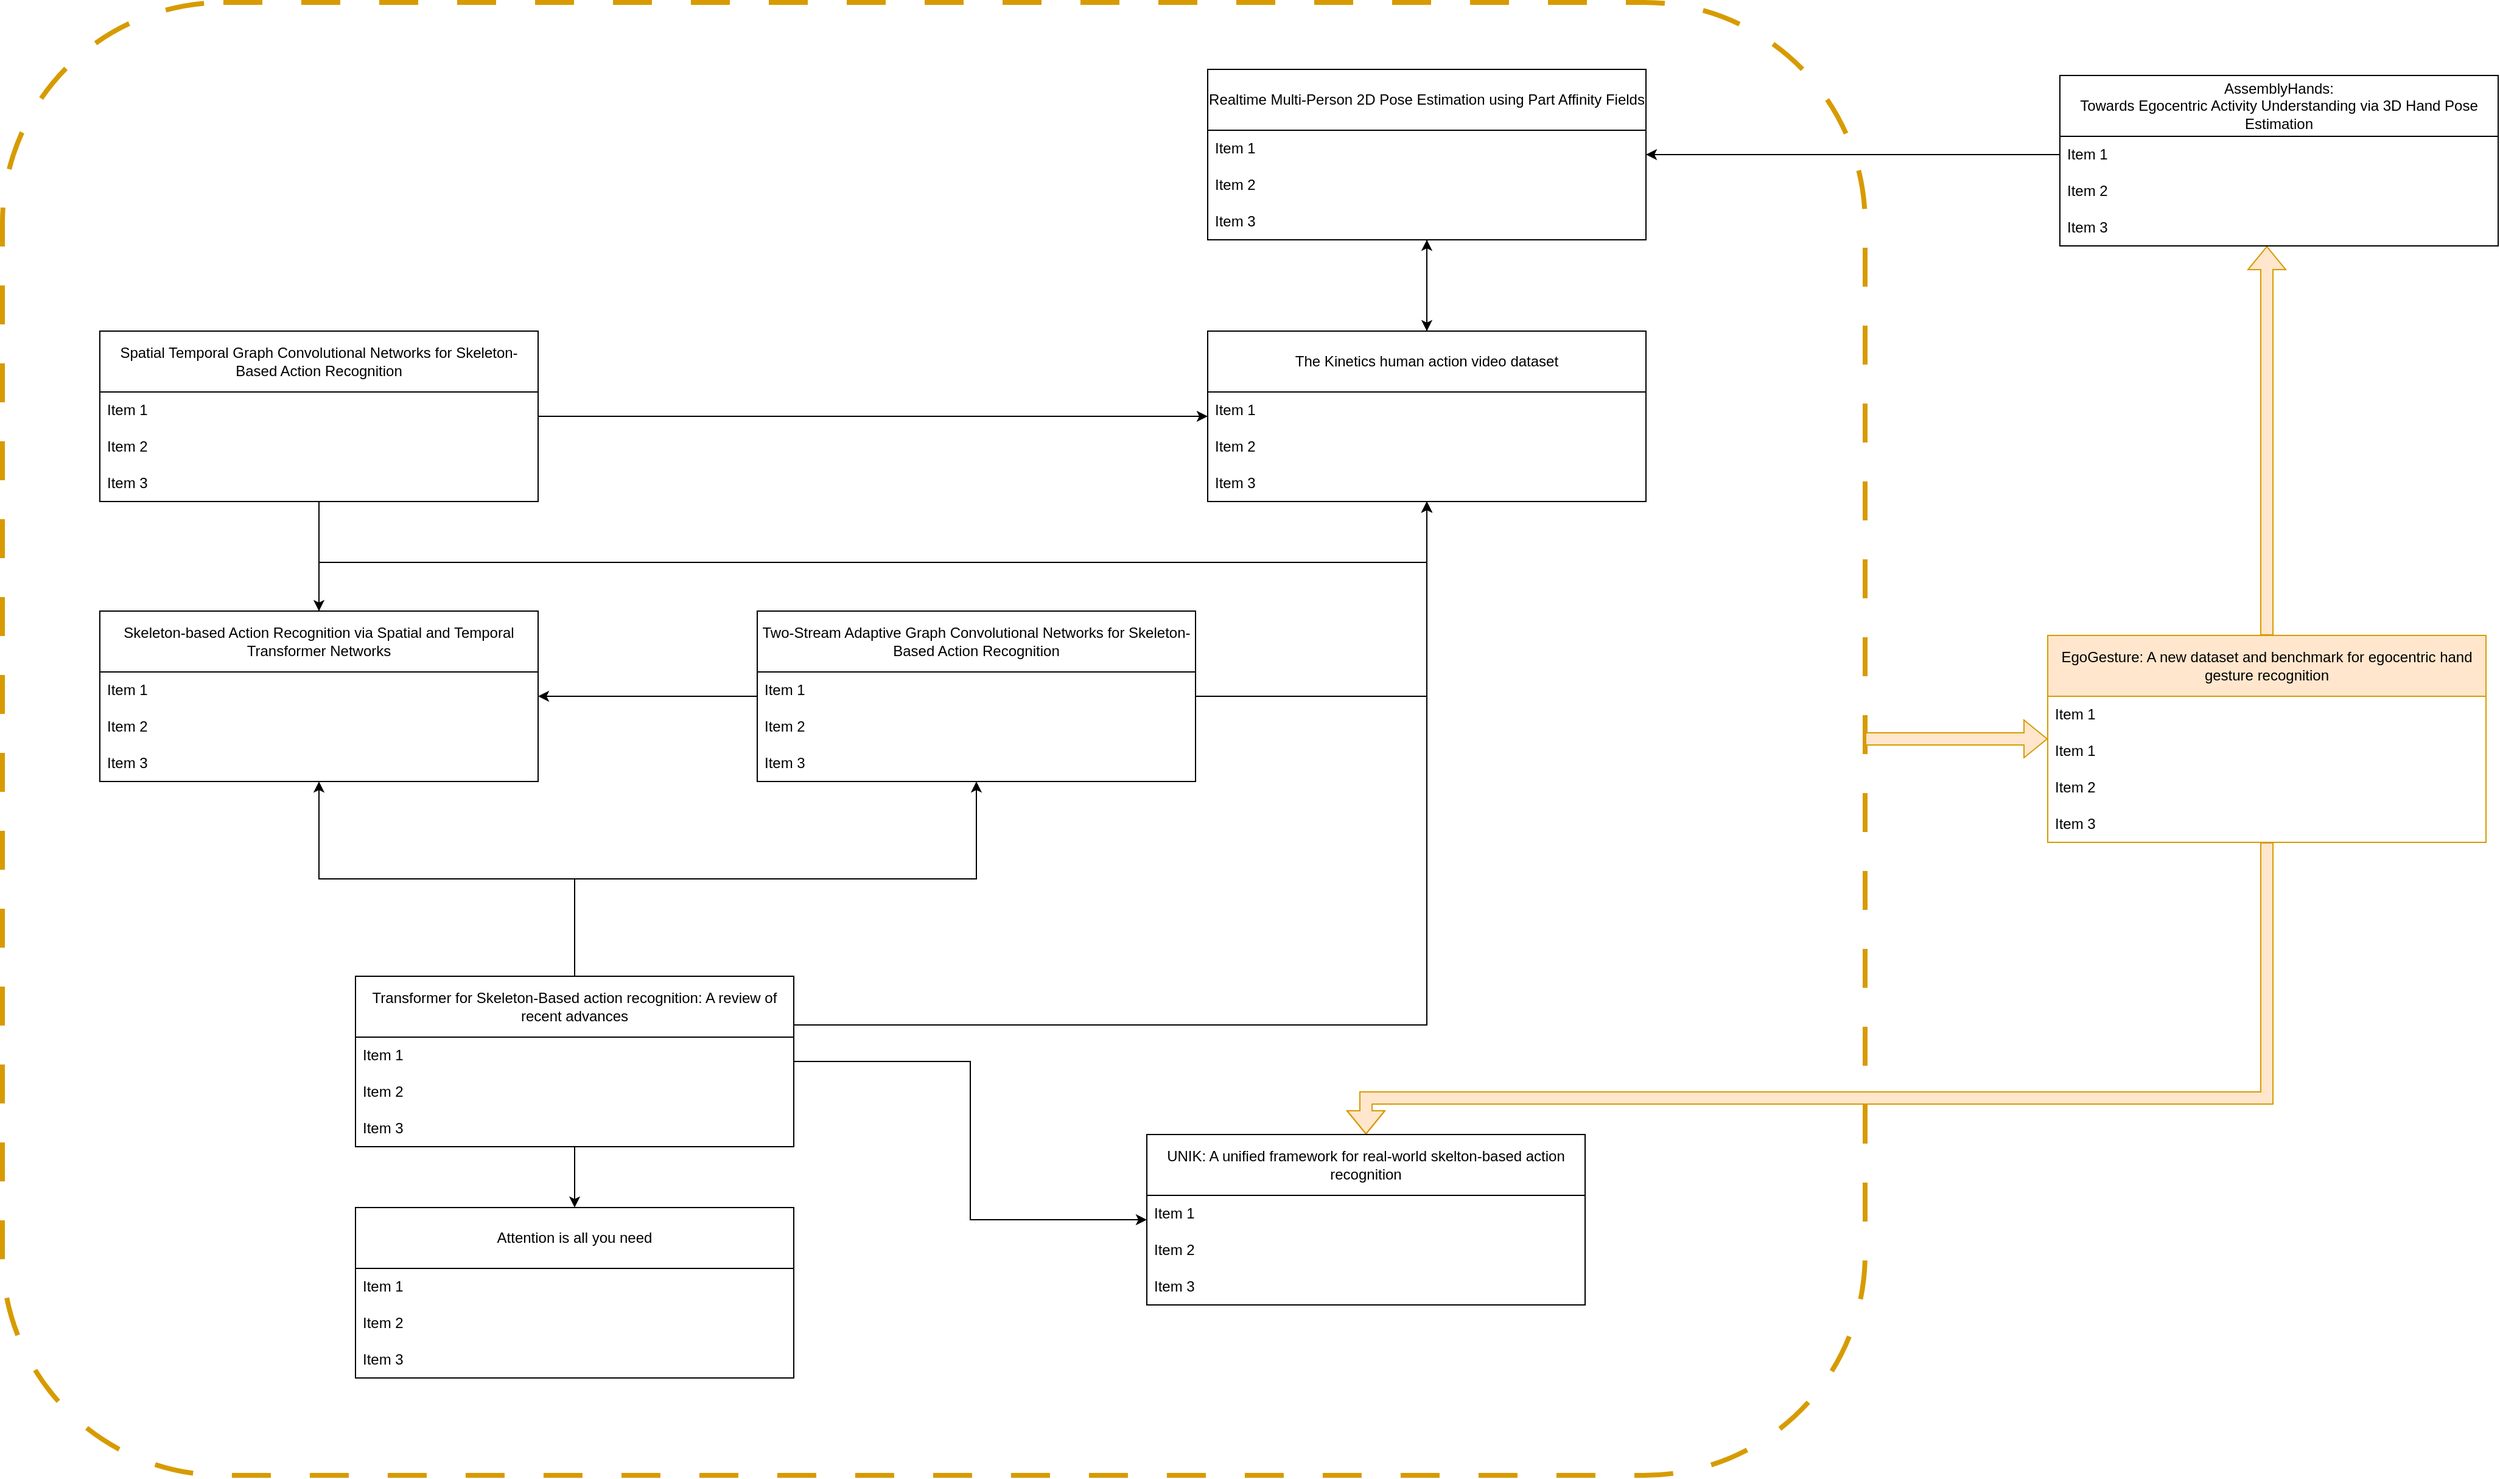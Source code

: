 <mxfile version="22.1.11" type="device">
  <diagram name="Pagina-1" id="3PtW7-VGjUTILCpxzXTn">
    <mxGraphModel dx="2310" dy="2491" grid="1" gridSize="10" guides="1" tooltips="1" connect="1" arrows="1" fold="1" page="1" pageScale="1" pageWidth="827" pageHeight="1169" math="0" shadow="0">
      <root>
        <mxCell id="0" />
        <mxCell id="1" parent="0" />
        <mxCell id="dIRhJJlyKmFdS2JaV8jR-33" value="" style="rounded=1;whiteSpace=wrap;html=1;fillColor=none;dashed=1;dashPattern=8 8;strokeWidth=4;strokeColor=#d79b00;" parent="1" vertex="1">
          <mxGeometry x="50" y="-90" width="1530" height="1210" as="geometry" />
        </mxCell>
        <mxCell id="dIRhJJlyKmFdS2JaV8jR-21" style="edgeStyle=orthogonalEdgeStyle;rounded=0;orthogonalLoop=1;jettySize=auto;html=1;" parent="1" source="GyN-w8sCTrr9iiZdXNxG-1" target="dIRhJJlyKmFdS2JaV8jR-11" edge="1">
          <mxGeometry relative="1" as="geometry" />
        </mxCell>
        <mxCell id="GyN-w8sCTrr9iiZdXNxG-1" value="Spatial Temporal Graph Convolutional Networks for Skeleton-Based Action Recognition" style="swimlane;fontStyle=0;childLayout=stackLayout;horizontal=1;startSize=50;horizontalStack=0;resizeParent=1;resizeParentMax=0;resizeLast=0;collapsible=1;marginBottom=0;whiteSpace=wrap;html=1;" parent="1" vertex="1">
          <mxGeometry x="130" y="180" width="360" height="140" as="geometry">
            <mxRectangle x="130" y="190" width="440" height="190" as="alternateBounds" />
          </mxGeometry>
        </mxCell>
        <mxCell id="GyN-w8sCTrr9iiZdXNxG-2" value="Item 1" style="text;strokeColor=none;fillColor=none;align=left;verticalAlign=middle;spacingLeft=4;spacingRight=4;overflow=hidden;points=[[0,0.5],[1,0.5]];portConstraint=eastwest;rotatable=0;whiteSpace=wrap;html=1;" parent="GyN-w8sCTrr9iiZdXNxG-1" vertex="1">
          <mxGeometry y="50" width="360" height="30" as="geometry" />
        </mxCell>
        <mxCell id="GyN-w8sCTrr9iiZdXNxG-3" value="Item 2" style="text;strokeColor=none;fillColor=none;align=left;verticalAlign=middle;spacingLeft=4;spacingRight=4;overflow=hidden;points=[[0,0.5],[1,0.5]];portConstraint=eastwest;rotatable=0;whiteSpace=wrap;html=1;" parent="GyN-w8sCTrr9iiZdXNxG-1" vertex="1">
          <mxGeometry y="80" width="360" height="30" as="geometry" />
        </mxCell>
        <mxCell id="GyN-w8sCTrr9iiZdXNxG-4" value="Item 3" style="text;strokeColor=none;fillColor=none;align=left;verticalAlign=middle;spacingLeft=4;spacingRight=4;overflow=hidden;points=[[0,0.5],[1,0.5]];portConstraint=eastwest;rotatable=0;whiteSpace=wrap;html=1;" parent="GyN-w8sCTrr9iiZdXNxG-1" vertex="1">
          <mxGeometry y="110" width="360" height="30" as="geometry" />
        </mxCell>
        <mxCell id="dIRhJJlyKmFdS2JaV8jR-22" style="edgeStyle=orthogonalEdgeStyle;rounded=0;orthogonalLoop=1;jettySize=auto;html=1;" parent="1" source="GyN-w8sCTrr9iiZdXNxG-5" target="dIRhJJlyKmFdS2JaV8jR-11" edge="1">
          <mxGeometry relative="1" as="geometry">
            <Array as="points">
              <mxPoint x="310" y="370" />
              <mxPoint x="1220" y="370" />
            </Array>
          </mxGeometry>
        </mxCell>
        <mxCell id="GyN-w8sCTrr9iiZdXNxG-5" value="Skeleton-based Action Recognition via Spatial and Temporal Transformer Networks" style="swimlane;fontStyle=0;childLayout=stackLayout;horizontal=1;startSize=50;horizontalStack=0;resizeParent=1;resizeParentMax=0;resizeLast=0;collapsible=1;marginBottom=0;whiteSpace=wrap;html=1;" parent="1" vertex="1">
          <mxGeometry x="130" y="410" width="360" height="140" as="geometry">
            <mxRectangle x="300" y="230" width="440" height="190" as="alternateBounds" />
          </mxGeometry>
        </mxCell>
        <mxCell id="GyN-w8sCTrr9iiZdXNxG-6" value="Item 1" style="text;strokeColor=none;fillColor=none;align=left;verticalAlign=middle;spacingLeft=4;spacingRight=4;overflow=hidden;points=[[0,0.5],[1,0.5]];portConstraint=eastwest;rotatable=0;whiteSpace=wrap;html=1;" parent="GyN-w8sCTrr9iiZdXNxG-5" vertex="1">
          <mxGeometry y="50" width="360" height="30" as="geometry" />
        </mxCell>
        <mxCell id="GyN-w8sCTrr9iiZdXNxG-7" value="Item 2" style="text;strokeColor=none;fillColor=none;align=left;verticalAlign=middle;spacingLeft=4;spacingRight=4;overflow=hidden;points=[[0,0.5],[1,0.5]];portConstraint=eastwest;rotatable=0;whiteSpace=wrap;html=1;" parent="GyN-w8sCTrr9iiZdXNxG-5" vertex="1">
          <mxGeometry y="80" width="360" height="30" as="geometry" />
        </mxCell>
        <mxCell id="GyN-w8sCTrr9iiZdXNxG-8" value="Item 3" style="text;strokeColor=none;fillColor=none;align=left;verticalAlign=middle;spacingLeft=4;spacingRight=4;overflow=hidden;points=[[0,0.5],[1,0.5]];portConstraint=eastwest;rotatable=0;whiteSpace=wrap;html=1;" parent="GyN-w8sCTrr9iiZdXNxG-5" vertex="1">
          <mxGeometry y="110" width="360" height="30" as="geometry" />
        </mxCell>
        <mxCell id="GyN-w8sCTrr9iiZdXNxG-9" value="" style="endArrow=classic;html=1;rounded=0;entryX=0.5;entryY=0;entryDx=0;entryDy=0;" parent="1" source="GyN-w8sCTrr9iiZdXNxG-1" target="GyN-w8sCTrr9iiZdXNxG-5" edge="1">
          <mxGeometry width="50" height="50" relative="1" as="geometry">
            <mxPoint x="290" y="400" as="sourcePoint" />
            <mxPoint x="340" y="350" as="targetPoint" />
          </mxGeometry>
        </mxCell>
        <mxCell id="GyN-w8sCTrr9iiZdXNxG-14" style="edgeStyle=orthogonalEdgeStyle;rounded=0;orthogonalLoop=1;jettySize=auto;html=1;" parent="1" source="GyN-w8sCTrr9iiZdXNxG-10" target="GyN-w8sCTrr9iiZdXNxG-5" edge="1">
          <mxGeometry relative="1" as="geometry" />
        </mxCell>
        <mxCell id="dIRhJJlyKmFdS2JaV8jR-20" style="edgeStyle=orthogonalEdgeStyle;rounded=0;orthogonalLoop=1;jettySize=auto;html=1;" parent="1" source="GyN-w8sCTrr9iiZdXNxG-10" target="dIRhJJlyKmFdS2JaV8jR-11" edge="1">
          <mxGeometry relative="1" as="geometry" />
        </mxCell>
        <mxCell id="GyN-w8sCTrr9iiZdXNxG-10" value="Two-Stream Adaptive Graph Convolutional Networks for Skeleton-Based Action Recognition" style="swimlane;fontStyle=0;childLayout=stackLayout;horizontal=1;startSize=50;horizontalStack=0;resizeParent=1;resizeParentMax=0;resizeLast=0;collapsible=1;marginBottom=0;whiteSpace=wrap;html=1;" parent="1" vertex="1">
          <mxGeometry x="670" y="410" width="360" height="140" as="geometry">
            <mxRectangle x="300" y="230" width="440" height="190" as="alternateBounds" />
          </mxGeometry>
        </mxCell>
        <mxCell id="GyN-w8sCTrr9iiZdXNxG-11" value="Item 1" style="text;strokeColor=none;fillColor=none;align=left;verticalAlign=middle;spacingLeft=4;spacingRight=4;overflow=hidden;points=[[0,0.5],[1,0.5]];portConstraint=eastwest;rotatable=0;whiteSpace=wrap;html=1;" parent="GyN-w8sCTrr9iiZdXNxG-10" vertex="1">
          <mxGeometry y="50" width="360" height="30" as="geometry" />
        </mxCell>
        <mxCell id="GyN-w8sCTrr9iiZdXNxG-12" value="Item 2" style="text;strokeColor=none;fillColor=none;align=left;verticalAlign=middle;spacingLeft=4;spacingRight=4;overflow=hidden;points=[[0,0.5],[1,0.5]];portConstraint=eastwest;rotatable=0;whiteSpace=wrap;html=1;" parent="GyN-w8sCTrr9iiZdXNxG-10" vertex="1">
          <mxGeometry y="80" width="360" height="30" as="geometry" />
        </mxCell>
        <mxCell id="GyN-w8sCTrr9iiZdXNxG-13" value="Item 3" style="text;strokeColor=none;fillColor=none;align=left;verticalAlign=middle;spacingLeft=4;spacingRight=4;overflow=hidden;points=[[0,0.5],[1,0.5]];portConstraint=eastwest;rotatable=0;whiteSpace=wrap;html=1;" parent="GyN-w8sCTrr9iiZdXNxG-10" vertex="1">
          <mxGeometry y="110" width="360" height="30" as="geometry" />
        </mxCell>
        <mxCell id="dIRhJJlyKmFdS2JaV8jR-25" style="edgeStyle=orthogonalEdgeStyle;rounded=0;orthogonalLoop=1;jettySize=auto;html=1;" parent="1" source="GyN-w8sCTrr9iiZdXNxG-15" target="dIRhJJlyKmFdS2JaV8jR-11" edge="1">
          <mxGeometry relative="1" as="geometry" />
        </mxCell>
        <mxCell id="GyN-w8sCTrr9iiZdXNxG-15" value="Realtime Multi-Person 2D Pose Estimation using Part Affinity Fields" style="swimlane;fontStyle=0;childLayout=stackLayout;horizontal=1;startSize=50;horizontalStack=0;resizeParent=1;resizeParentMax=0;resizeLast=0;collapsible=1;marginBottom=0;whiteSpace=wrap;html=1;" parent="1" vertex="1">
          <mxGeometry x="1040" y="-35" width="360" height="140" as="geometry">
            <mxRectangle x="130" y="190" width="440" height="190" as="alternateBounds" />
          </mxGeometry>
        </mxCell>
        <mxCell id="GyN-w8sCTrr9iiZdXNxG-16" value="Item 1" style="text;strokeColor=none;fillColor=none;align=left;verticalAlign=middle;spacingLeft=4;spacingRight=4;overflow=hidden;points=[[0,0.5],[1,0.5]];portConstraint=eastwest;rotatable=0;whiteSpace=wrap;html=1;" parent="GyN-w8sCTrr9iiZdXNxG-15" vertex="1">
          <mxGeometry y="50" width="360" height="30" as="geometry" />
        </mxCell>
        <mxCell id="GyN-w8sCTrr9iiZdXNxG-17" value="Item 2" style="text;strokeColor=none;fillColor=none;align=left;verticalAlign=middle;spacingLeft=4;spacingRight=4;overflow=hidden;points=[[0,0.5],[1,0.5]];portConstraint=eastwest;rotatable=0;whiteSpace=wrap;html=1;" parent="GyN-w8sCTrr9iiZdXNxG-15" vertex="1">
          <mxGeometry y="80" width="360" height="30" as="geometry" />
        </mxCell>
        <mxCell id="GyN-w8sCTrr9iiZdXNxG-18" value="Item 3" style="text;strokeColor=none;fillColor=none;align=left;verticalAlign=middle;spacingLeft=4;spacingRight=4;overflow=hidden;points=[[0,0.5],[1,0.5]];portConstraint=eastwest;rotatable=0;whiteSpace=wrap;html=1;" parent="GyN-w8sCTrr9iiZdXNxG-15" vertex="1">
          <mxGeometry y="110" width="360" height="30" as="geometry" />
        </mxCell>
        <mxCell id="dIRhJJlyKmFdS2JaV8jR-5" style="edgeStyle=orthogonalEdgeStyle;rounded=0;orthogonalLoop=1;jettySize=auto;html=1;" parent="1" source="dIRhJJlyKmFdS2JaV8jR-1" target="GyN-w8sCTrr9iiZdXNxG-10" edge="1">
          <mxGeometry relative="1" as="geometry" />
        </mxCell>
        <mxCell id="dIRhJJlyKmFdS2JaV8jR-6" style="edgeStyle=orthogonalEdgeStyle;rounded=0;orthogonalLoop=1;jettySize=auto;html=1;" parent="1" source="dIRhJJlyKmFdS2JaV8jR-1" target="GyN-w8sCTrr9iiZdXNxG-5" edge="1">
          <mxGeometry relative="1" as="geometry" />
        </mxCell>
        <mxCell id="dIRhJJlyKmFdS2JaV8jR-19" style="edgeStyle=orthogonalEdgeStyle;rounded=0;orthogonalLoop=1;jettySize=auto;html=1;" parent="1" source="dIRhJJlyKmFdS2JaV8jR-1" target="dIRhJJlyKmFdS2JaV8jR-11" edge="1">
          <mxGeometry relative="1" as="geometry">
            <Array as="points">
              <mxPoint x="1220" y="750" />
            </Array>
          </mxGeometry>
        </mxCell>
        <mxCell id="dIRhJJlyKmFdS2JaV8jR-32" style="edgeStyle=orthogonalEdgeStyle;rounded=0;orthogonalLoop=1;jettySize=auto;html=1;" parent="1" source="dIRhJJlyKmFdS2JaV8jR-1" target="dIRhJJlyKmFdS2JaV8jR-26" edge="1">
          <mxGeometry relative="1" as="geometry" />
        </mxCell>
        <mxCell id="wU84Tb7OZQlk_FPAgTOE-6" style="edgeStyle=orthogonalEdgeStyle;rounded=0;orthogonalLoop=1;jettySize=auto;html=1;" parent="1" source="dIRhJJlyKmFdS2JaV8jR-1" target="wU84Tb7OZQlk_FPAgTOE-1" edge="1">
          <mxGeometry relative="1" as="geometry" />
        </mxCell>
        <mxCell id="dIRhJJlyKmFdS2JaV8jR-1" value="Transformer for Skeleton-Based action recognition: A review of recent advances" style="swimlane;fontStyle=0;childLayout=stackLayout;horizontal=1;startSize=50;horizontalStack=0;resizeParent=1;resizeParentMax=0;resizeLast=0;collapsible=1;marginBottom=0;whiteSpace=wrap;html=1;" parent="1" vertex="1">
          <mxGeometry x="340" y="710" width="360" height="140" as="geometry">
            <mxRectangle x="300" y="230" width="440" height="190" as="alternateBounds" />
          </mxGeometry>
        </mxCell>
        <mxCell id="dIRhJJlyKmFdS2JaV8jR-2" value="Item 1" style="text;strokeColor=none;fillColor=none;align=left;verticalAlign=middle;spacingLeft=4;spacingRight=4;overflow=hidden;points=[[0,0.5],[1,0.5]];portConstraint=eastwest;rotatable=0;whiteSpace=wrap;html=1;" parent="dIRhJJlyKmFdS2JaV8jR-1" vertex="1">
          <mxGeometry y="50" width="360" height="30" as="geometry" />
        </mxCell>
        <mxCell id="dIRhJJlyKmFdS2JaV8jR-3" value="Item 2" style="text;strokeColor=none;fillColor=none;align=left;verticalAlign=middle;spacingLeft=4;spacingRight=4;overflow=hidden;points=[[0,0.5],[1,0.5]];portConstraint=eastwest;rotatable=0;whiteSpace=wrap;html=1;" parent="dIRhJJlyKmFdS2JaV8jR-1" vertex="1">
          <mxGeometry y="80" width="360" height="30" as="geometry" />
        </mxCell>
        <mxCell id="dIRhJJlyKmFdS2JaV8jR-4" value="Item 3" style="text;strokeColor=none;fillColor=none;align=left;verticalAlign=middle;spacingLeft=4;spacingRight=4;overflow=hidden;points=[[0,0.5],[1,0.5]];portConstraint=eastwest;rotatable=0;whiteSpace=wrap;html=1;" parent="dIRhJJlyKmFdS2JaV8jR-1" vertex="1">
          <mxGeometry y="110" width="360" height="30" as="geometry" />
        </mxCell>
        <mxCell id="dIRhJJlyKmFdS2JaV8jR-37" style="edgeStyle=orthogonalEdgeStyle;rounded=0;orthogonalLoop=1;jettySize=auto;html=1;fillColor=#ffe6cc;strokeColor=#d79b00;shape=flexArrow;" parent="1" source="dIRhJJlyKmFdS2JaV8jR-7" target="SjDobf8rBD3kRahzkNSC-1" edge="1">
          <mxGeometry relative="1" as="geometry">
            <Array as="points">
              <mxPoint x="1910" y="60" />
              <mxPoint x="1888" y="60" />
            </Array>
          </mxGeometry>
        </mxCell>
        <mxCell id="dIRhJJlyKmFdS2JaV8jR-38" style="edgeStyle=orthogonalEdgeStyle;rounded=0;orthogonalLoop=1;jettySize=auto;html=1;shape=flexArrow;fillColor=#ffe6cc;strokeColor=#d79b00;" parent="1" source="dIRhJJlyKmFdS2JaV8jR-7" target="wU84Tb7OZQlk_FPAgTOE-1" edge="1">
          <mxGeometry relative="1" as="geometry">
            <Array as="points">
              <mxPoint x="1910" y="810" />
              <mxPoint x="1170" y="810" />
            </Array>
          </mxGeometry>
        </mxCell>
        <mxCell id="dIRhJJlyKmFdS2JaV8jR-7" value="EgoGesture: A new dataset and benchmark for egocentric hand gesture recognition" style="swimlane;fontStyle=0;childLayout=stackLayout;horizontal=1;startSize=50;horizontalStack=0;resizeParent=1;resizeParentMax=0;resizeLast=0;collapsible=1;marginBottom=0;whiteSpace=wrap;html=1;fillColor=#ffe6cc;strokeColor=#d79b00;" parent="1" vertex="1">
          <mxGeometry x="1730" y="430" width="360" height="170" as="geometry">
            <mxRectangle x="300" y="230" width="440" height="190" as="alternateBounds" />
          </mxGeometry>
        </mxCell>
        <mxCell id="dIRhJJlyKmFdS2JaV8jR-35" value="Item 1" style="text;strokeColor=none;fillColor=none;align=left;verticalAlign=middle;spacingLeft=4;spacingRight=4;overflow=hidden;points=[[0,0.5],[1,0.5]];portConstraint=eastwest;rotatable=0;whiteSpace=wrap;html=1;" parent="dIRhJJlyKmFdS2JaV8jR-7" vertex="1">
          <mxGeometry y="50" width="360" height="30" as="geometry" />
        </mxCell>
        <mxCell id="dIRhJJlyKmFdS2JaV8jR-8" value="Item 1" style="text;strokeColor=none;fillColor=none;align=left;verticalAlign=middle;spacingLeft=4;spacingRight=4;overflow=hidden;points=[[0,0.5],[1,0.5]];portConstraint=eastwest;rotatable=0;whiteSpace=wrap;html=1;" parent="dIRhJJlyKmFdS2JaV8jR-7" vertex="1">
          <mxGeometry y="80" width="360" height="30" as="geometry" />
        </mxCell>
        <mxCell id="dIRhJJlyKmFdS2JaV8jR-9" value="Item 2" style="text;strokeColor=none;fillColor=none;align=left;verticalAlign=middle;spacingLeft=4;spacingRight=4;overflow=hidden;points=[[0,0.5],[1,0.5]];portConstraint=eastwest;rotatable=0;whiteSpace=wrap;html=1;" parent="dIRhJJlyKmFdS2JaV8jR-7" vertex="1">
          <mxGeometry y="110" width="360" height="30" as="geometry" />
        </mxCell>
        <mxCell id="dIRhJJlyKmFdS2JaV8jR-10" value="Item 3" style="text;strokeColor=none;fillColor=none;align=left;verticalAlign=middle;spacingLeft=4;spacingRight=4;overflow=hidden;points=[[0,0.5],[1,0.5]];portConstraint=eastwest;rotatable=0;whiteSpace=wrap;html=1;" parent="dIRhJJlyKmFdS2JaV8jR-7" vertex="1">
          <mxGeometry y="140" width="360" height="30" as="geometry" />
        </mxCell>
        <mxCell id="dIRhJJlyKmFdS2JaV8jR-24" style="edgeStyle=orthogonalEdgeStyle;rounded=0;orthogonalLoop=1;jettySize=auto;html=1;" parent="1" source="dIRhJJlyKmFdS2JaV8jR-11" target="GyN-w8sCTrr9iiZdXNxG-15" edge="1">
          <mxGeometry relative="1" as="geometry" />
        </mxCell>
        <mxCell id="dIRhJJlyKmFdS2JaV8jR-11" value="The Kinetics human action video dataset" style="swimlane;fontStyle=0;childLayout=stackLayout;horizontal=1;startSize=50;horizontalStack=0;resizeParent=1;resizeParentMax=0;resizeLast=0;collapsible=1;marginBottom=0;whiteSpace=wrap;html=1;" parent="1" vertex="1">
          <mxGeometry x="1040" y="180" width="360" height="140" as="geometry">
            <mxRectangle x="300" y="230" width="440" height="190" as="alternateBounds" />
          </mxGeometry>
        </mxCell>
        <mxCell id="dIRhJJlyKmFdS2JaV8jR-12" value="Item 1" style="text;strokeColor=none;fillColor=none;align=left;verticalAlign=middle;spacingLeft=4;spacingRight=4;overflow=hidden;points=[[0,0.5],[1,0.5]];portConstraint=eastwest;rotatable=0;whiteSpace=wrap;html=1;" parent="dIRhJJlyKmFdS2JaV8jR-11" vertex="1">
          <mxGeometry y="50" width="360" height="30" as="geometry" />
        </mxCell>
        <mxCell id="dIRhJJlyKmFdS2JaV8jR-13" value="Item 2" style="text;strokeColor=none;fillColor=none;align=left;verticalAlign=middle;spacingLeft=4;spacingRight=4;overflow=hidden;points=[[0,0.5],[1,0.5]];portConstraint=eastwest;rotatable=0;whiteSpace=wrap;html=1;" parent="dIRhJJlyKmFdS2JaV8jR-11" vertex="1">
          <mxGeometry y="80" width="360" height="30" as="geometry" />
        </mxCell>
        <mxCell id="dIRhJJlyKmFdS2JaV8jR-14" value="Item 3" style="text;strokeColor=none;fillColor=none;align=left;verticalAlign=middle;spacingLeft=4;spacingRight=4;overflow=hidden;points=[[0,0.5],[1,0.5]];portConstraint=eastwest;rotatable=0;whiteSpace=wrap;html=1;" parent="dIRhJJlyKmFdS2JaV8jR-11" vertex="1">
          <mxGeometry y="110" width="360" height="30" as="geometry" />
        </mxCell>
        <mxCell id="dIRhJJlyKmFdS2JaV8jR-26" value="Attention is all you need" style="swimlane;fontStyle=0;childLayout=stackLayout;horizontal=1;startSize=50;horizontalStack=0;resizeParent=1;resizeParentMax=0;resizeLast=0;collapsible=1;marginBottom=0;whiteSpace=wrap;html=1;" parent="1" vertex="1">
          <mxGeometry x="340" y="900" width="360" height="140" as="geometry">
            <mxRectangle x="300" y="230" width="440" height="190" as="alternateBounds" />
          </mxGeometry>
        </mxCell>
        <mxCell id="dIRhJJlyKmFdS2JaV8jR-27" value="Item 1" style="text;strokeColor=none;fillColor=none;align=left;verticalAlign=middle;spacingLeft=4;spacingRight=4;overflow=hidden;points=[[0,0.5],[1,0.5]];portConstraint=eastwest;rotatable=0;whiteSpace=wrap;html=1;" parent="dIRhJJlyKmFdS2JaV8jR-26" vertex="1">
          <mxGeometry y="50" width="360" height="30" as="geometry" />
        </mxCell>
        <mxCell id="dIRhJJlyKmFdS2JaV8jR-28" value="Item 2" style="text;strokeColor=none;fillColor=none;align=left;verticalAlign=middle;spacingLeft=4;spacingRight=4;overflow=hidden;points=[[0,0.5],[1,0.5]];portConstraint=eastwest;rotatable=0;whiteSpace=wrap;html=1;" parent="dIRhJJlyKmFdS2JaV8jR-26" vertex="1">
          <mxGeometry y="80" width="360" height="30" as="geometry" />
        </mxCell>
        <mxCell id="dIRhJJlyKmFdS2JaV8jR-29" value="Item 3" style="text;strokeColor=none;fillColor=none;align=left;verticalAlign=middle;spacingLeft=4;spacingRight=4;overflow=hidden;points=[[0,0.5],[1,0.5]];portConstraint=eastwest;rotatable=0;whiteSpace=wrap;html=1;" parent="dIRhJJlyKmFdS2JaV8jR-26" vertex="1">
          <mxGeometry y="110" width="360" height="30" as="geometry" />
        </mxCell>
        <mxCell id="dIRhJJlyKmFdS2JaV8jR-34" style="edgeStyle=orthogonalEdgeStyle;rounded=0;orthogonalLoop=1;jettySize=auto;html=1;strokeWidth=1;shape=flexArrow;fillColor=#ffe6cc;strokeColor=#d79b00;" parent="1" source="dIRhJJlyKmFdS2JaV8jR-33" target="dIRhJJlyKmFdS2JaV8jR-7" edge="1">
          <mxGeometry relative="1" as="geometry" />
        </mxCell>
        <mxCell id="wU84Tb7OZQlk_FPAgTOE-1" value="UNIK: A unified framework for real-world skelton-based action recognition" style="swimlane;fontStyle=0;childLayout=stackLayout;horizontal=1;startSize=50;horizontalStack=0;resizeParent=1;resizeParentMax=0;resizeLast=0;collapsible=1;marginBottom=0;whiteSpace=wrap;html=1;" parent="1" vertex="1">
          <mxGeometry x="990" y="840" width="360" height="140" as="geometry">
            <mxRectangle x="300" y="230" width="440" height="190" as="alternateBounds" />
          </mxGeometry>
        </mxCell>
        <mxCell id="wU84Tb7OZQlk_FPAgTOE-2" value="Item 1" style="text;strokeColor=none;fillColor=none;align=left;verticalAlign=middle;spacingLeft=4;spacingRight=4;overflow=hidden;points=[[0,0.5],[1,0.5]];portConstraint=eastwest;rotatable=0;whiteSpace=wrap;html=1;" parent="wU84Tb7OZQlk_FPAgTOE-1" vertex="1">
          <mxGeometry y="50" width="360" height="30" as="geometry" />
        </mxCell>
        <mxCell id="wU84Tb7OZQlk_FPAgTOE-3" value="Item 2" style="text;strokeColor=none;fillColor=none;align=left;verticalAlign=middle;spacingLeft=4;spacingRight=4;overflow=hidden;points=[[0,0.5],[1,0.5]];portConstraint=eastwest;rotatable=0;whiteSpace=wrap;html=1;" parent="wU84Tb7OZQlk_FPAgTOE-1" vertex="1">
          <mxGeometry y="80" width="360" height="30" as="geometry" />
        </mxCell>
        <mxCell id="wU84Tb7OZQlk_FPAgTOE-4" value="Item 3" style="text;strokeColor=none;fillColor=none;align=left;verticalAlign=middle;spacingLeft=4;spacingRight=4;overflow=hidden;points=[[0,0.5],[1,0.5]];portConstraint=eastwest;rotatable=0;whiteSpace=wrap;html=1;" parent="wU84Tb7OZQlk_FPAgTOE-1" vertex="1">
          <mxGeometry y="110" width="360" height="30" as="geometry" />
        </mxCell>
        <mxCell id="SjDobf8rBD3kRahzkNSC-1" value="AssemblyHands:&lt;br/&gt;Towards Egocentric Activity Understanding via 3D Hand Pose Estimation" style="swimlane;fontStyle=0;childLayout=stackLayout;horizontal=1;startSize=50;horizontalStack=0;resizeParent=1;resizeParentMax=0;resizeLast=0;collapsible=1;marginBottom=0;whiteSpace=wrap;html=1;" vertex="1" parent="1">
          <mxGeometry x="1740" y="-30" width="360" height="140" as="geometry">
            <mxRectangle x="300" y="230" width="440" height="190" as="alternateBounds" />
          </mxGeometry>
        </mxCell>
        <mxCell id="SjDobf8rBD3kRahzkNSC-2" value="Item 1" style="text;strokeColor=none;fillColor=none;align=left;verticalAlign=middle;spacingLeft=4;spacingRight=4;overflow=hidden;points=[[0,0.5],[1,0.5]];portConstraint=eastwest;rotatable=0;whiteSpace=wrap;html=1;" vertex="1" parent="SjDobf8rBD3kRahzkNSC-1">
          <mxGeometry y="50" width="360" height="30" as="geometry" />
        </mxCell>
        <mxCell id="SjDobf8rBD3kRahzkNSC-3" value="Item 2" style="text;strokeColor=none;fillColor=none;align=left;verticalAlign=middle;spacingLeft=4;spacingRight=4;overflow=hidden;points=[[0,0.5],[1,0.5]];portConstraint=eastwest;rotatable=0;whiteSpace=wrap;html=1;" vertex="1" parent="SjDobf8rBD3kRahzkNSC-1">
          <mxGeometry y="80" width="360" height="30" as="geometry" />
        </mxCell>
        <mxCell id="SjDobf8rBD3kRahzkNSC-4" value="Item 3" style="text;strokeColor=none;fillColor=none;align=left;verticalAlign=middle;spacingLeft=4;spacingRight=4;overflow=hidden;points=[[0,0.5],[1,0.5]];portConstraint=eastwest;rotatable=0;whiteSpace=wrap;html=1;" vertex="1" parent="SjDobf8rBD3kRahzkNSC-1">
          <mxGeometry y="110" width="360" height="30" as="geometry" />
        </mxCell>
        <mxCell id="SjDobf8rBD3kRahzkNSC-5" style="edgeStyle=orthogonalEdgeStyle;rounded=0;orthogonalLoop=1;jettySize=auto;html=1;" edge="1" parent="1" source="SjDobf8rBD3kRahzkNSC-2" target="GyN-w8sCTrr9iiZdXNxG-15">
          <mxGeometry relative="1" as="geometry" />
        </mxCell>
      </root>
    </mxGraphModel>
  </diagram>
</mxfile>

